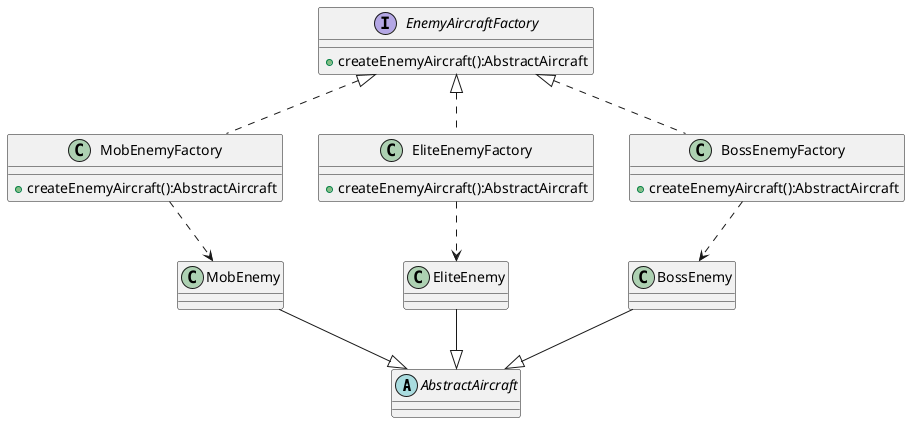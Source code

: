 @startuml
'https://plantuml.com/class-diagram


abstract class AbstractAircraft
class MobEnemy
class EliteEnemy
class BossEnemy

interface EnemyAircraftFactory
{
    + createEnemyAircraft():AbstractAircraft
}

class MobEnemyFactory{
    + createEnemyAircraft():AbstractAircraft
}

class EliteEnemyFactory{
    + createEnemyAircraft():AbstractAircraft
}

class BossEnemyFactory{
    + createEnemyAircraft():AbstractAircraft
}

AbstractAircraft <|-up- MobEnemy
AbstractAircraft <|-up- EliteEnemy
AbstractAircraft <|-up- BossEnemy

EnemyAircraftFactory <|.. MobEnemyFactory
EnemyAircraftFactory <|.. EliteEnemyFactory
EnemyAircraftFactory <|.. BossEnemyFactory

MobEnemyFactory ..> MobEnemy
EliteEnemyFactory ..> EliteEnemy
BossEnemyFactory ..> BossEnemy
@enduml